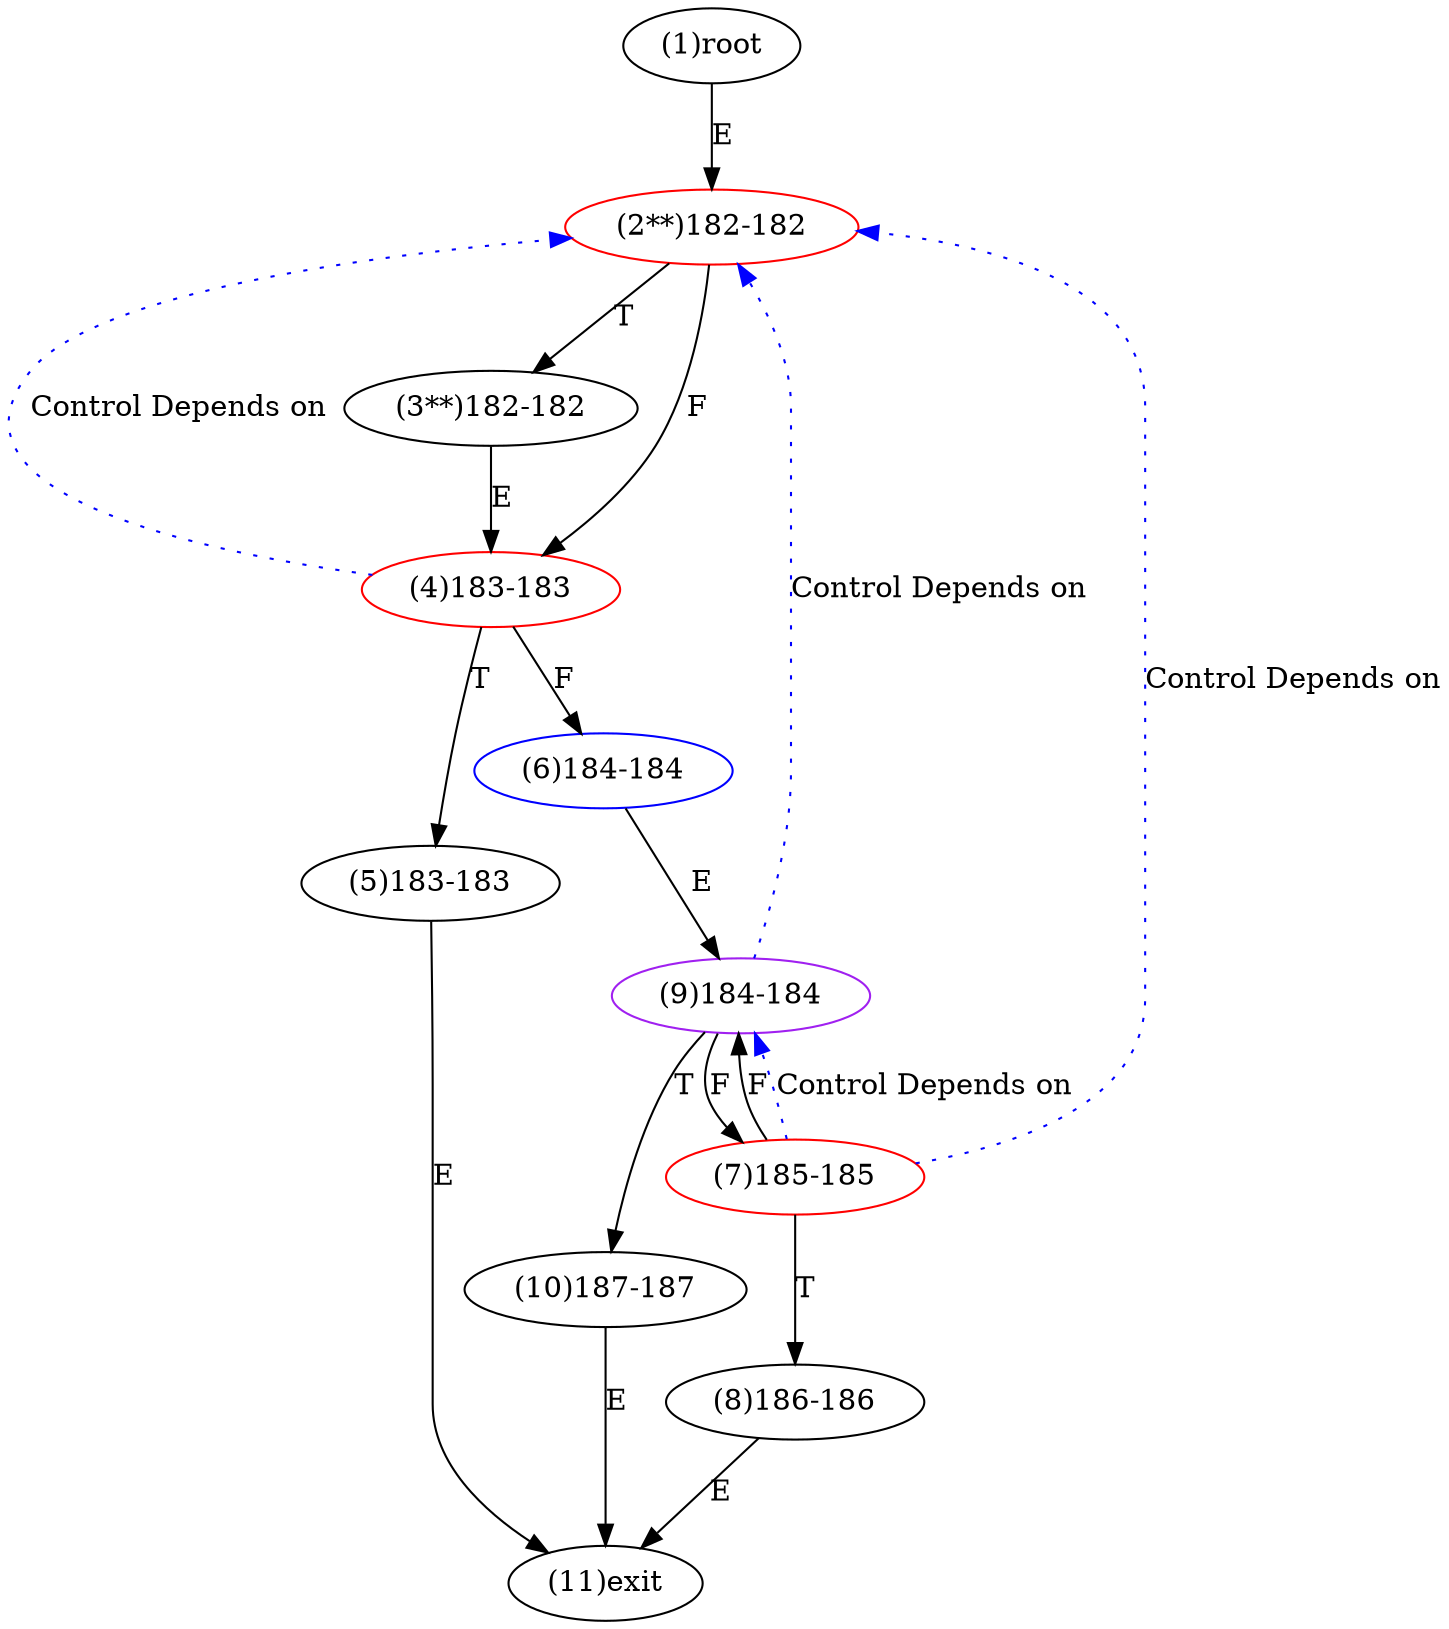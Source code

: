 digraph "" { 
1[ label="(1)root"];
2[ label="(2**)182-182",color=red];
3[ label="(3**)182-182"];
4[ label="(4)183-183",color=red];
5[ label="(5)183-183"];
6[ label="(6)184-184",color=blue];
7[ label="(7)185-185",color=red];
8[ label="(8)186-186"];
9[ label="(9)184-184",color=purple];
10[ label="(10)187-187"];
11[ label="(11)exit"];
1->2[ label="E"];
2->4[ label="F"];
2->3[ label="T"];
3->4[ label="E"];
4->6[ label="F"];
4->5[ label="T"];
5->11[ label="E"];
6->9[ label="E"];
7->9[ label="F"];
7->8[ label="T"];
8->11[ label="E"];
9->7[ label="F"];
9->10[ label="T"];
10->11[ label="E"];
4->2[ color="blue" label="Control Depends on" style = dotted ];
7->2[ color="blue" label="Control Depends on" style = dotted ];
7->9[ color="blue" label="Control Depends on" style = dotted ];
9->2[ color="blue" label="Control Depends on" style = dotted ];
}